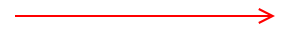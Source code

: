 <mxfile version="14.9.3" type="github">
  <diagram name="Page-1" id="e7e014a7-5840-1c2e-5031-d8a46d1fe8dd">
    <mxGraphModel dx="1298" dy="752" grid="1" gridSize="10" guides="1" tooltips="1" connect="1" arrows="1" fold="1" page="1" pageScale="1" pageWidth="1169" pageHeight="826" background="none" math="0" shadow="0">
      <root>
        <mxCell id="0" />
        <mxCell id="1" parent="0" />
        <mxCell id="20" value="" style="endArrow=open;strokeColor=#FF0000;endFill=1;rounded=0" parent="1" edge="1">
          <mxGeometry relative="1" as="geometry">
            <mxPoint x="334.5" y="478" as="sourcePoint" />
            <mxPoint x="464.5" y="478" as="targetPoint" />
          </mxGeometry>
        </mxCell>
      </root>
    </mxGraphModel>
  </diagram>
</mxfile>
